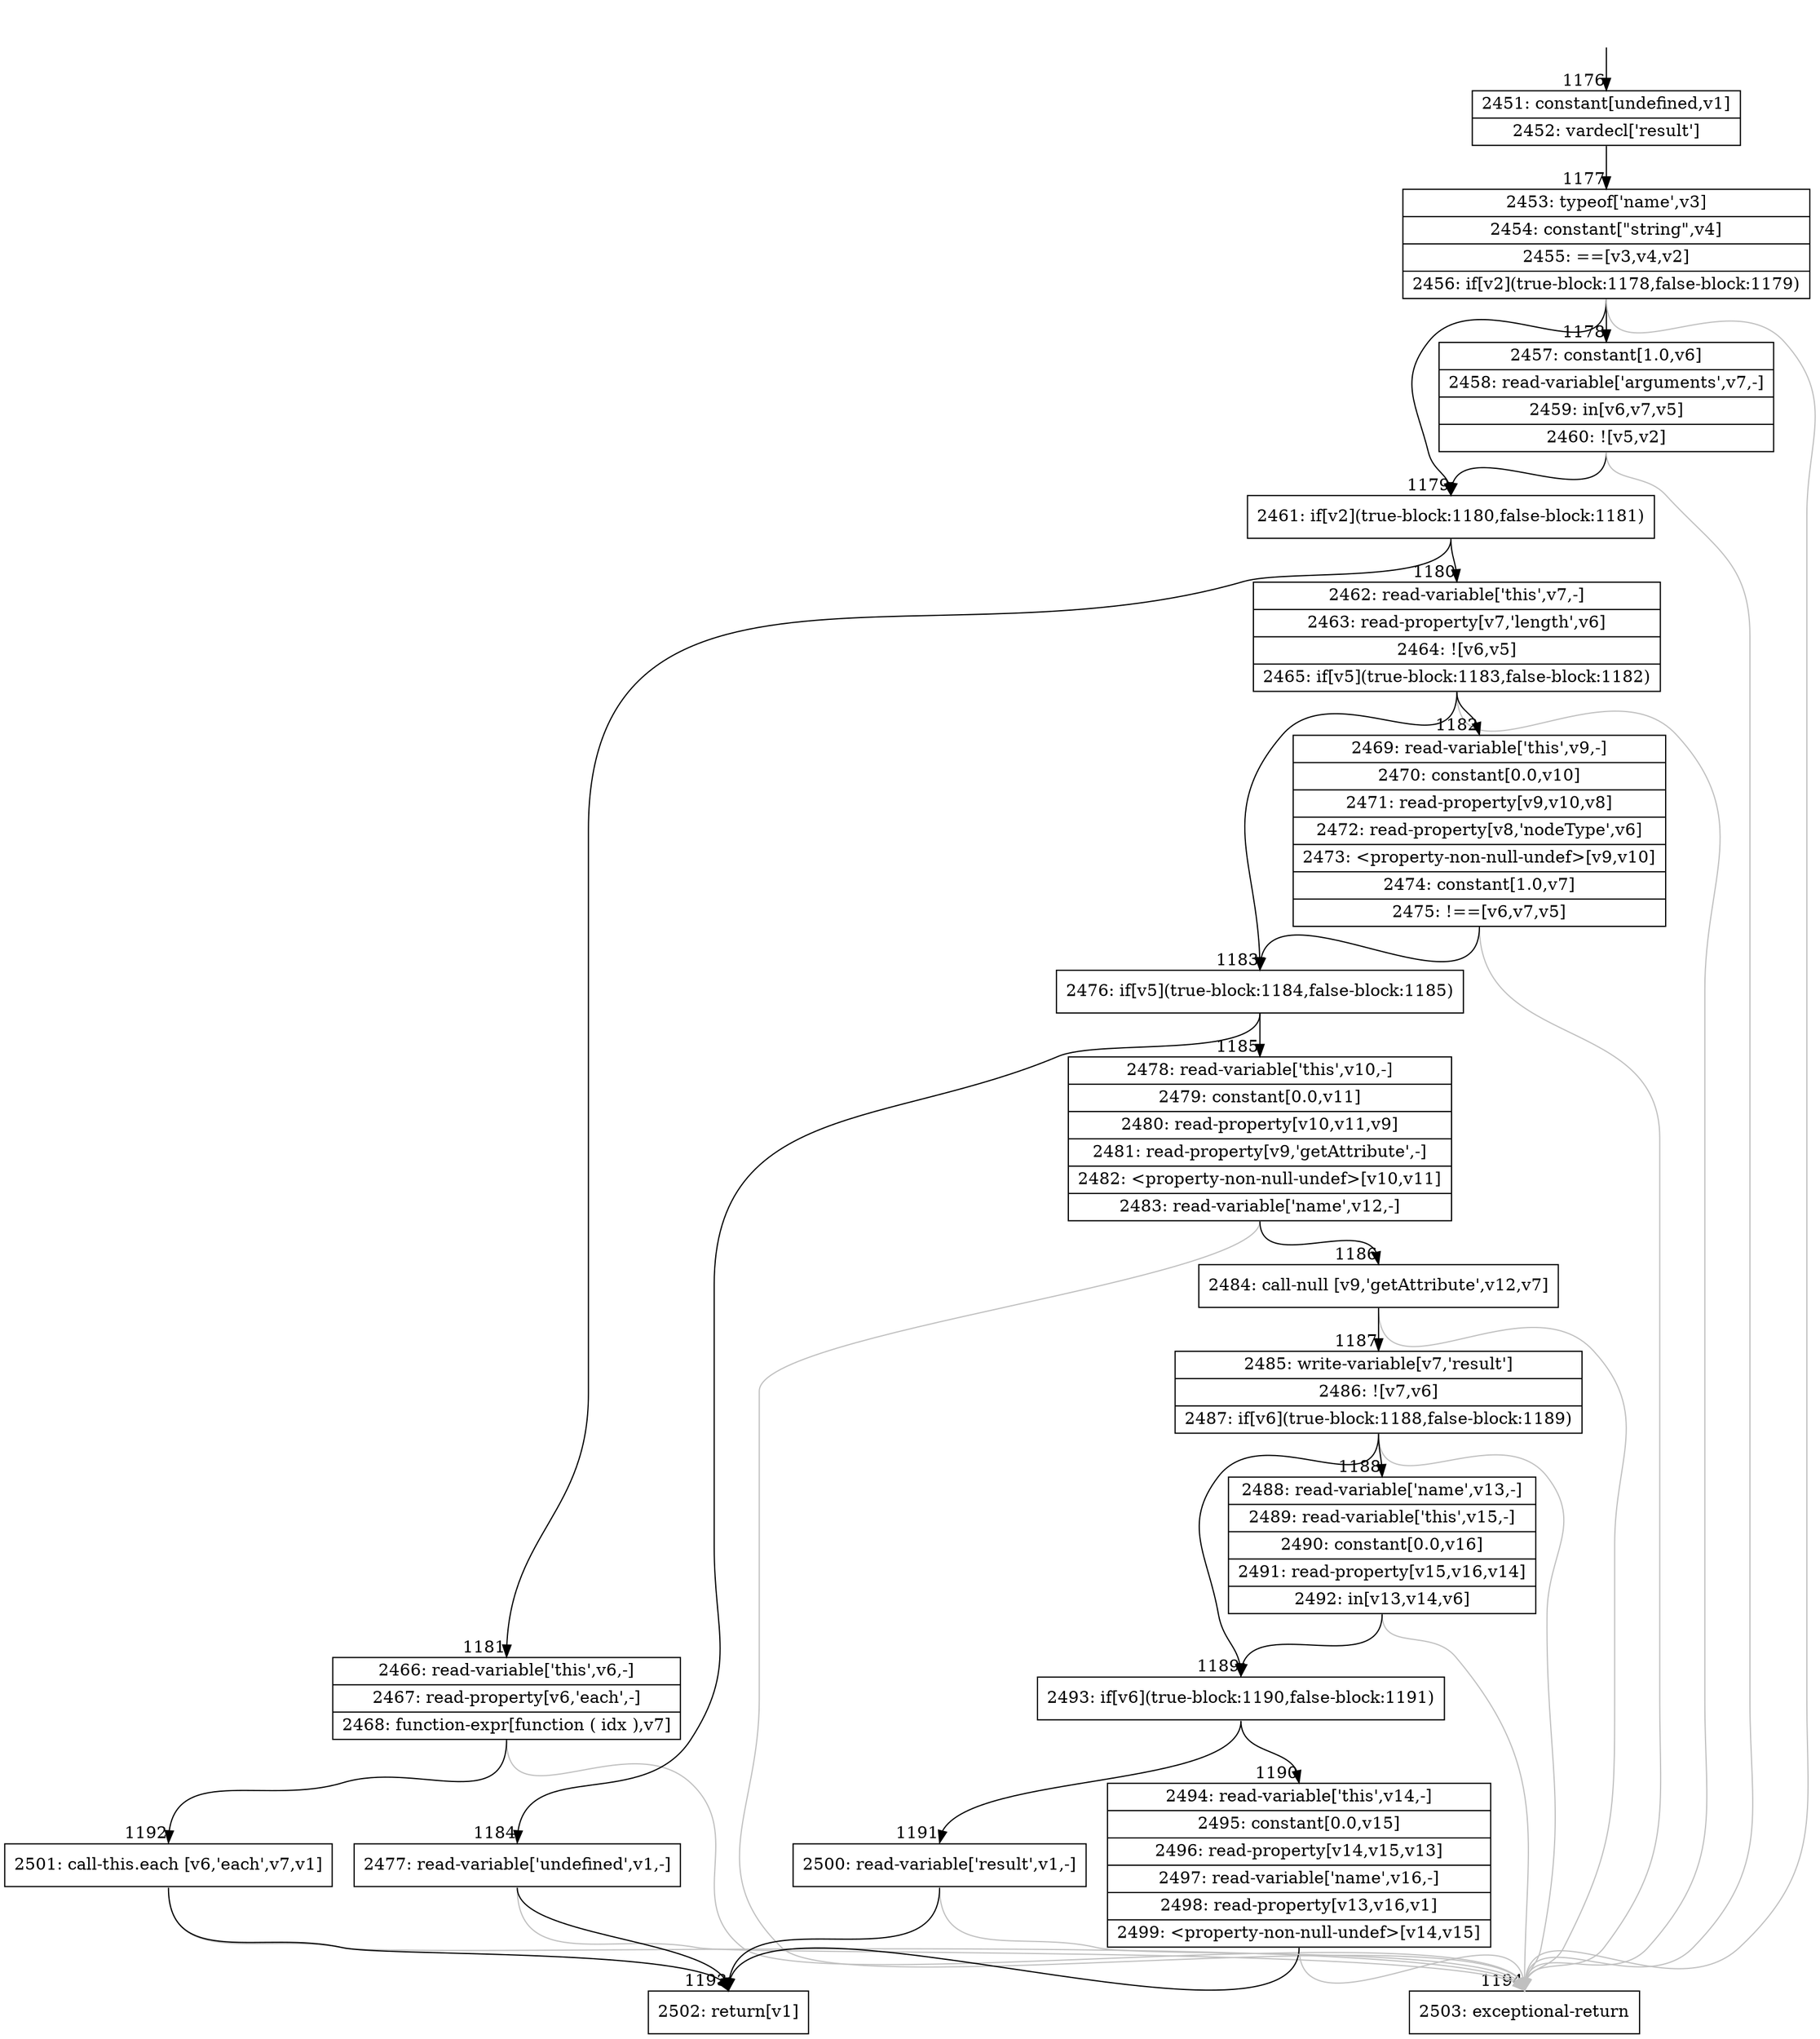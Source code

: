 digraph {
rankdir="TD"
BB_entry113[shape=none,label=""];
BB_entry113 -> BB1176 [tailport=s, headport=n, headlabel="    1176"]
BB1176 [shape=record label="{2451: constant[undefined,v1]|2452: vardecl['result']}" ] 
BB1176 -> BB1177 [tailport=s, headport=n, headlabel="      1177"]
BB1177 [shape=record label="{2453: typeof['name',v3]|2454: constant[\"string\",v4]|2455: ==[v3,v4,v2]|2456: if[v2](true-block:1178,false-block:1179)}" ] 
BB1177 -> BB1179 [tailport=s, headport=n, headlabel="      1179"]
BB1177 -> BB1178 [tailport=s, headport=n, headlabel="      1178"]
BB1177 -> BB1194 [tailport=s, headport=n, color=gray, headlabel="      1194"]
BB1178 [shape=record label="{2457: constant[1.0,v6]|2458: read-variable['arguments',v7,-]|2459: in[v6,v7,v5]|2460: ![v5,v2]}" ] 
BB1178 -> BB1179 [tailport=s, headport=n]
BB1178 -> BB1194 [tailport=s, headport=n, color=gray]
BB1179 [shape=record label="{2461: if[v2](true-block:1180,false-block:1181)}" ] 
BB1179 -> BB1180 [tailport=s, headport=n, headlabel="      1180"]
BB1179 -> BB1181 [tailport=s, headport=n, headlabel="      1181"]
BB1180 [shape=record label="{2462: read-variable['this',v7,-]|2463: read-property[v7,'length',v6]|2464: ![v6,v5]|2465: if[v5](true-block:1183,false-block:1182)}" ] 
BB1180 -> BB1183 [tailport=s, headport=n, headlabel="      1183"]
BB1180 -> BB1182 [tailport=s, headport=n, headlabel="      1182"]
BB1180 -> BB1194 [tailport=s, headport=n, color=gray]
BB1181 [shape=record label="{2466: read-variable['this',v6,-]|2467: read-property[v6,'each',-]|2468: function-expr[function ( idx ),v7]}" ] 
BB1181 -> BB1192 [tailport=s, headport=n, headlabel="      1192"]
BB1181 -> BB1194 [tailport=s, headport=n, color=gray]
BB1182 [shape=record label="{2469: read-variable['this',v9,-]|2470: constant[0.0,v10]|2471: read-property[v9,v10,v8]|2472: read-property[v8,'nodeType',v6]|2473: \<property-non-null-undef\>[v9,v10]|2474: constant[1.0,v7]|2475: !==[v6,v7,v5]}" ] 
BB1182 -> BB1183 [tailport=s, headport=n]
BB1182 -> BB1194 [tailport=s, headport=n, color=gray]
BB1183 [shape=record label="{2476: if[v5](true-block:1184,false-block:1185)}" ] 
BB1183 -> BB1184 [tailport=s, headport=n, headlabel="      1184"]
BB1183 -> BB1185 [tailport=s, headport=n, headlabel="      1185"]
BB1184 [shape=record label="{2477: read-variable['undefined',v1,-]}" ] 
BB1184 -> BB1193 [tailport=s, headport=n, headlabel="      1193"]
BB1184 -> BB1194 [tailport=s, headport=n, color=gray]
BB1185 [shape=record label="{2478: read-variable['this',v10,-]|2479: constant[0.0,v11]|2480: read-property[v10,v11,v9]|2481: read-property[v9,'getAttribute',-]|2482: \<property-non-null-undef\>[v10,v11]|2483: read-variable['name',v12,-]}" ] 
BB1185 -> BB1186 [tailport=s, headport=n, headlabel="      1186"]
BB1185 -> BB1194 [tailport=s, headport=n, color=gray]
BB1186 [shape=record label="{2484: call-null [v9,'getAttribute',v12,v7]}" ] 
BB1186 -> BB1187 [tailport=s, headport=n, headlabel="      1187"]
BB1186 -> BB1194 [tailport=s, headport=n, color=gray]
BB1187 [shape=record label="{2485: write-variable[v7,'result']|2486: ![v7,v6]|2487: if[v6](true-block:1188,false-block:1189)}" ] 
BB1187 -> BB1189 [tailport=s, headport=n, headlabel="      1189"]
BB1187 -> BB1188 [tailport=s, headport=n, headlabel="      1188"]
BB1187 -> BB1194 [tailport=s, headport=n, color=gray]
BB1188 [shape=record label="{2488: read-variable['name',v13,-]|2489: read-variable['this',v15,-]|2490: constant[0.0,v16]|2491: read-property[v15,v16,v14]|2492: in[v13,v14,v6]}" ] 
BB1188 -> BB1189 [tailport=s, headport=n]
BB1188 -> BB1194 [tailport=s, headport=n, color=gray]
BB1189 [shape=record label="{2493: if[v6](true-block:1190,false-block:1191)}" ] 
BB1189 -> BB1190 [tailport=s, headport=n, headlabel="      1190"]
BB1189 -> BB1191 [tailport=s, headport=n, headlabel="      1191"]
BB1190 [shape=record label="{2494: read-variable['this',v14,-]|2495: constant[0.0,v15]|2496: read-property[v14,v15,v13]|2497: read-variable['name',v16,-]|2498: read-property[v13,v16,v1]|2499: \<property-non-null-undef\>[v14,v15]}" ] 
BB1190 -> BB1193 [tailport=s, headport=n]
BB1190 -> BB1194 [tailport=s, headport=n, color=gray]
BB1191 [shape=record label="{2500: read-variable['result',v1,-]}" ] 
BB1191 -> BB1193 [tailport=s, headport=n]
BB1191 -> BB1194 [tailport=s, headport=n, color=gray]
BB1192 [shape=record label="{2501: call-this.each [v6,'each',v7,v1]}" ] 
BB1192 -> BB1193 [tailport=s, headport=n]
BB1192 -> BB1194 [tailport=s, headport=n, color=gray]
BB1193 [shape=record label="{2502: return[v1]}" ] 
BB1194 [shape=record label="{2503: exceptional-return}" ] 
//#$~ 615
}
